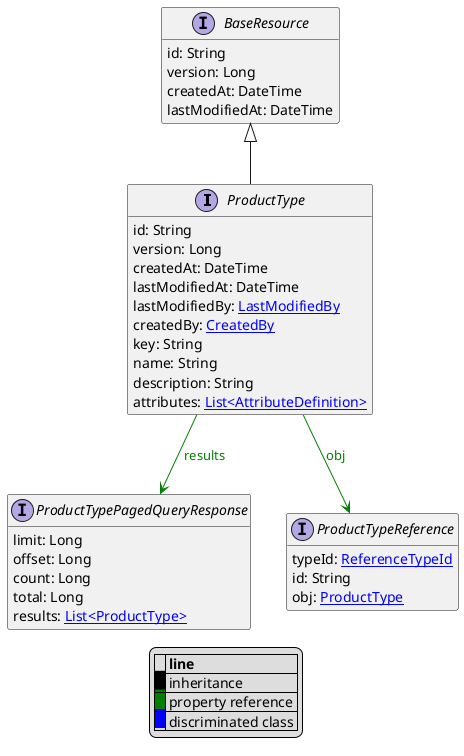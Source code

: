 @startuml

hide empty fields
hide empty methods
legend
|= |= line |
|<back:black>   </back>| inheritance |
|<back:green>   </back>| property reference |
|<back:blue>   </back>| discriminated class |
endlegend
interface ProductType [[ProductType.svg]] extends BaseResource {
    id: String
    version: Long
    createdAt: DateTime
    lastModifiedAt: DateTime
    lastModifiedBy: [[LastModifiedBy.svg LastModifiedBy]]
    createdBy: [[CreatedBy.svg CreatedBy]]
    key: String
    name: String
    description: String
    attributes: [[AttributeDefinition.svg List<AttributeDefinition>]]
}
interface BaseResource [[BaseResource.svg]]  {
    id: String
    version: Long
    createdAt: DateTime
    lastModifiedAt: DateTime
}


interface ProductTypePagedQueryResponse [[ProductTypePagedQueryResponse.svg]]  {
    limit: Long
    offset: Long
    count: Long
    total: Long
    results: [[ProductType.svg List<ProductType>]]
}
interface ProductTypeReference [[ProductTypeReference.svg]]  {
    typeId: [[ReferenceTypeId.svg ReferenceTypeId]]
    id: String
    obj: [[ProductType.svg ProductType]]
}

ProductType --> ProductTypePagedQueryResponse #green;text:green : "results"
ProductType --> ProductTypeReference #green;text:green : "obj"
@enduml
